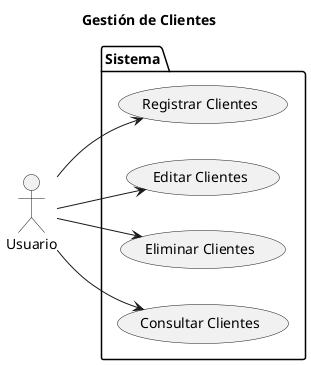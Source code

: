@startuml usuario

left to right direction

title Gestión de Clientes

actor Usuario as User

package Sistema {

    USECASE "Registrar Clientes" as UC_Registrar
    USECASE "Editar Clientes" as UC_Editar
    USECASE "Eliminar Clientes" as UC_Eliminar
    USECASE "Consultar Clientes" as UC_Consultar

}

User --> UC_Registrar
User --> UC_Editar
User --> UC_Eliminar
User --> UC_Consultar

@enduml